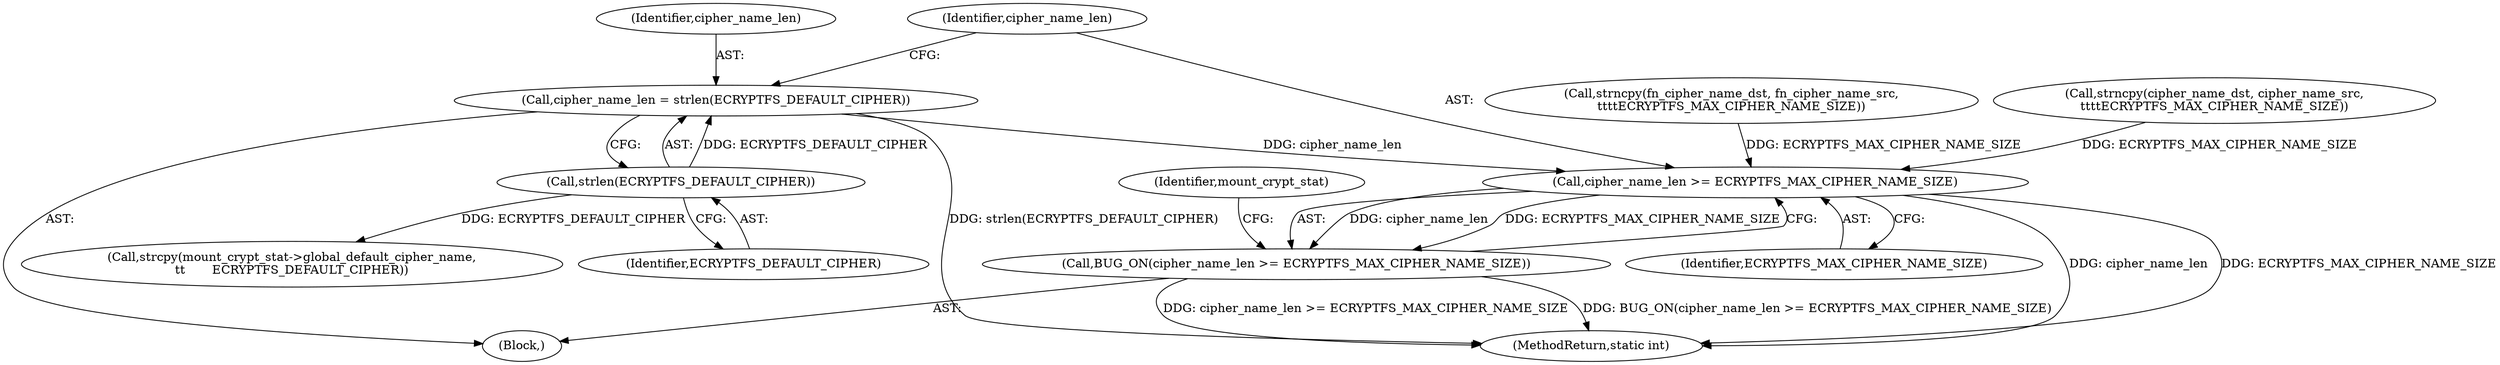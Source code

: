 digraph "0_linux_764355487ea220fdc2faf128d577d7f679b91f97_0@API" {
"1000428" [label="(Call,cipher_name_len = strlen(ECRYPTFS_DEFAULT_CIPHER))"];
"1000430" [label="(Call,strlen(ECRYPTFS_DEFAULT_CIPHER))"];
"1000433" [label="(Call,cipher_name_len >= ECRYPTFS_MAX_CIPHER_NAME_SIZE)"];
"1000432" [label="(Call,BUG_ON(cipher_name_len >= ECRYPTFS_MAX_CIPHER_NAME_SIZE))"];
"1000426" [label="(Block,)"];
"1000434" [label="(Identifier,cipher_name_len)"];
"1000435" [label="(Identifier,ECRYPTFS_MAX_CIPHER_NAME_SIZE)"];
"1000431" [label="(Identifier,ECRYPTFS_DEFAULT_CIPHER)"];
"1000348" [label="(Call,strncpy(fn_cipher_name_dst, fn_cipher_name_src,\n\t\t\t\tECRYPTFS_MAX_CIPHER_NAME_SIZE))"];
"1000432" [label="(Call,BUG_ON(cipher_name_len >= ECRYPTFS_MAX_CIPHER_NAME_SIZE))"];
"1000226" [label="(Call,strncpy(cipher_name_dst, cipher_name_src,\n\t\t\t\tECRYPTFS_MAX_CIPHER_NAME_SIZE))"];
"1000438" [label="(Identifier,mount_crypt_stat)"];
"1000429" [label="(Identifier,cipher_name_len)"];
"1000433" [label="(Call,cipher_name_len >= ECRYPTFS_MAX_CIPHER_NAME_SIZE)"];
"1000436" [label="(Call,strcpy(mount_crypt_stat->global_default_cipher_name,\n\t\t       ECRYPTFS_DEFAULT_CIPHER))"];
"1000428" [label="(Call,cipher_name_len = strlen(ECRYPTFS_DEFAULT_CIPHER))"];
"1000430" [label="(Call,strlen(ECRYPTFS_DEFAULT_CIPHER))"];
"1000560" [label="(MethodReturn,static int)"];
"1000428" -> "1000426"  [label="AST: "];
"1000428" -> "1000430"  [label="CFG: "];
"1000429" -> "1000428"  [label="AST: "];
"1000430" -> "1000428"  [label="AST: "];
"1000434" -> "1000428"  [label="CFG: "];
"1000428" -> "1000560"  [label="DDG: strlen(ECRYPTFS_DEFAULT_CIPHER)"];
"1000430" -> "1000428"  [label="DDG: ECRYPTFS_DEFAULT_CIPHER"];
"1000428" -> "1000433"  [label="DDG: cipher_name_len"];
"1000430" -> "1000431"  [label="CFG: "];
"1000431" -> "1000430"  [label="AST: "];
"1000430" -> "1000436"  [label="DDG: ECRYPTFS_DEFAULT_CIPHER"];
"1000433" -> "1000432"  [label="AST: "];
"1000433" -> "1000435"  [label="CFG: "];
"1000434" -> "1000433"  [label="AST: "];
"1000435" -> "1000433"  [label="AST: "];
"1000432" -> "1000433"  [label="CFG: "];
"1000433" -> "1000560"  [label="DDG: cipher_name_len"];
"1000433" -> "1000560"  [label="DDG: ECRYPTFS_MAX_CIPHER_NAME_SIZE"];
"1000433" -> "1000432"  [label="DDG: cipher_name_len"];
"1000433" -> "1000432"  [label="DDG: ECRYPTFS_MAX_CIPHER_NAME_SIZE"];
"1000348" -> "1000433"  [label="DDG: ECRYPTFS_MAX_CIPHER_NAME_SIZE"];
"1000226" -> "1000433"  [label="DDG: ECRYPTFS_MAX_CIPHER_NAME_SIZE"];
"1000432" -> "1000426"  [label="AST: "];
"1000438" -> "1000432"  [label="CFG: "];
"1000432" -> "1000560"  [label="DDG: BUG_ON(cipher_name_len >= ECRYPTFS_MAX_CIPHER_NAME_SIZE)"];
"1000432" -> "1000560"  [label="DDG: cipher_name_len >= ECRYPTFS_MAX_CIPHER_NAME_SIZE"];
}
